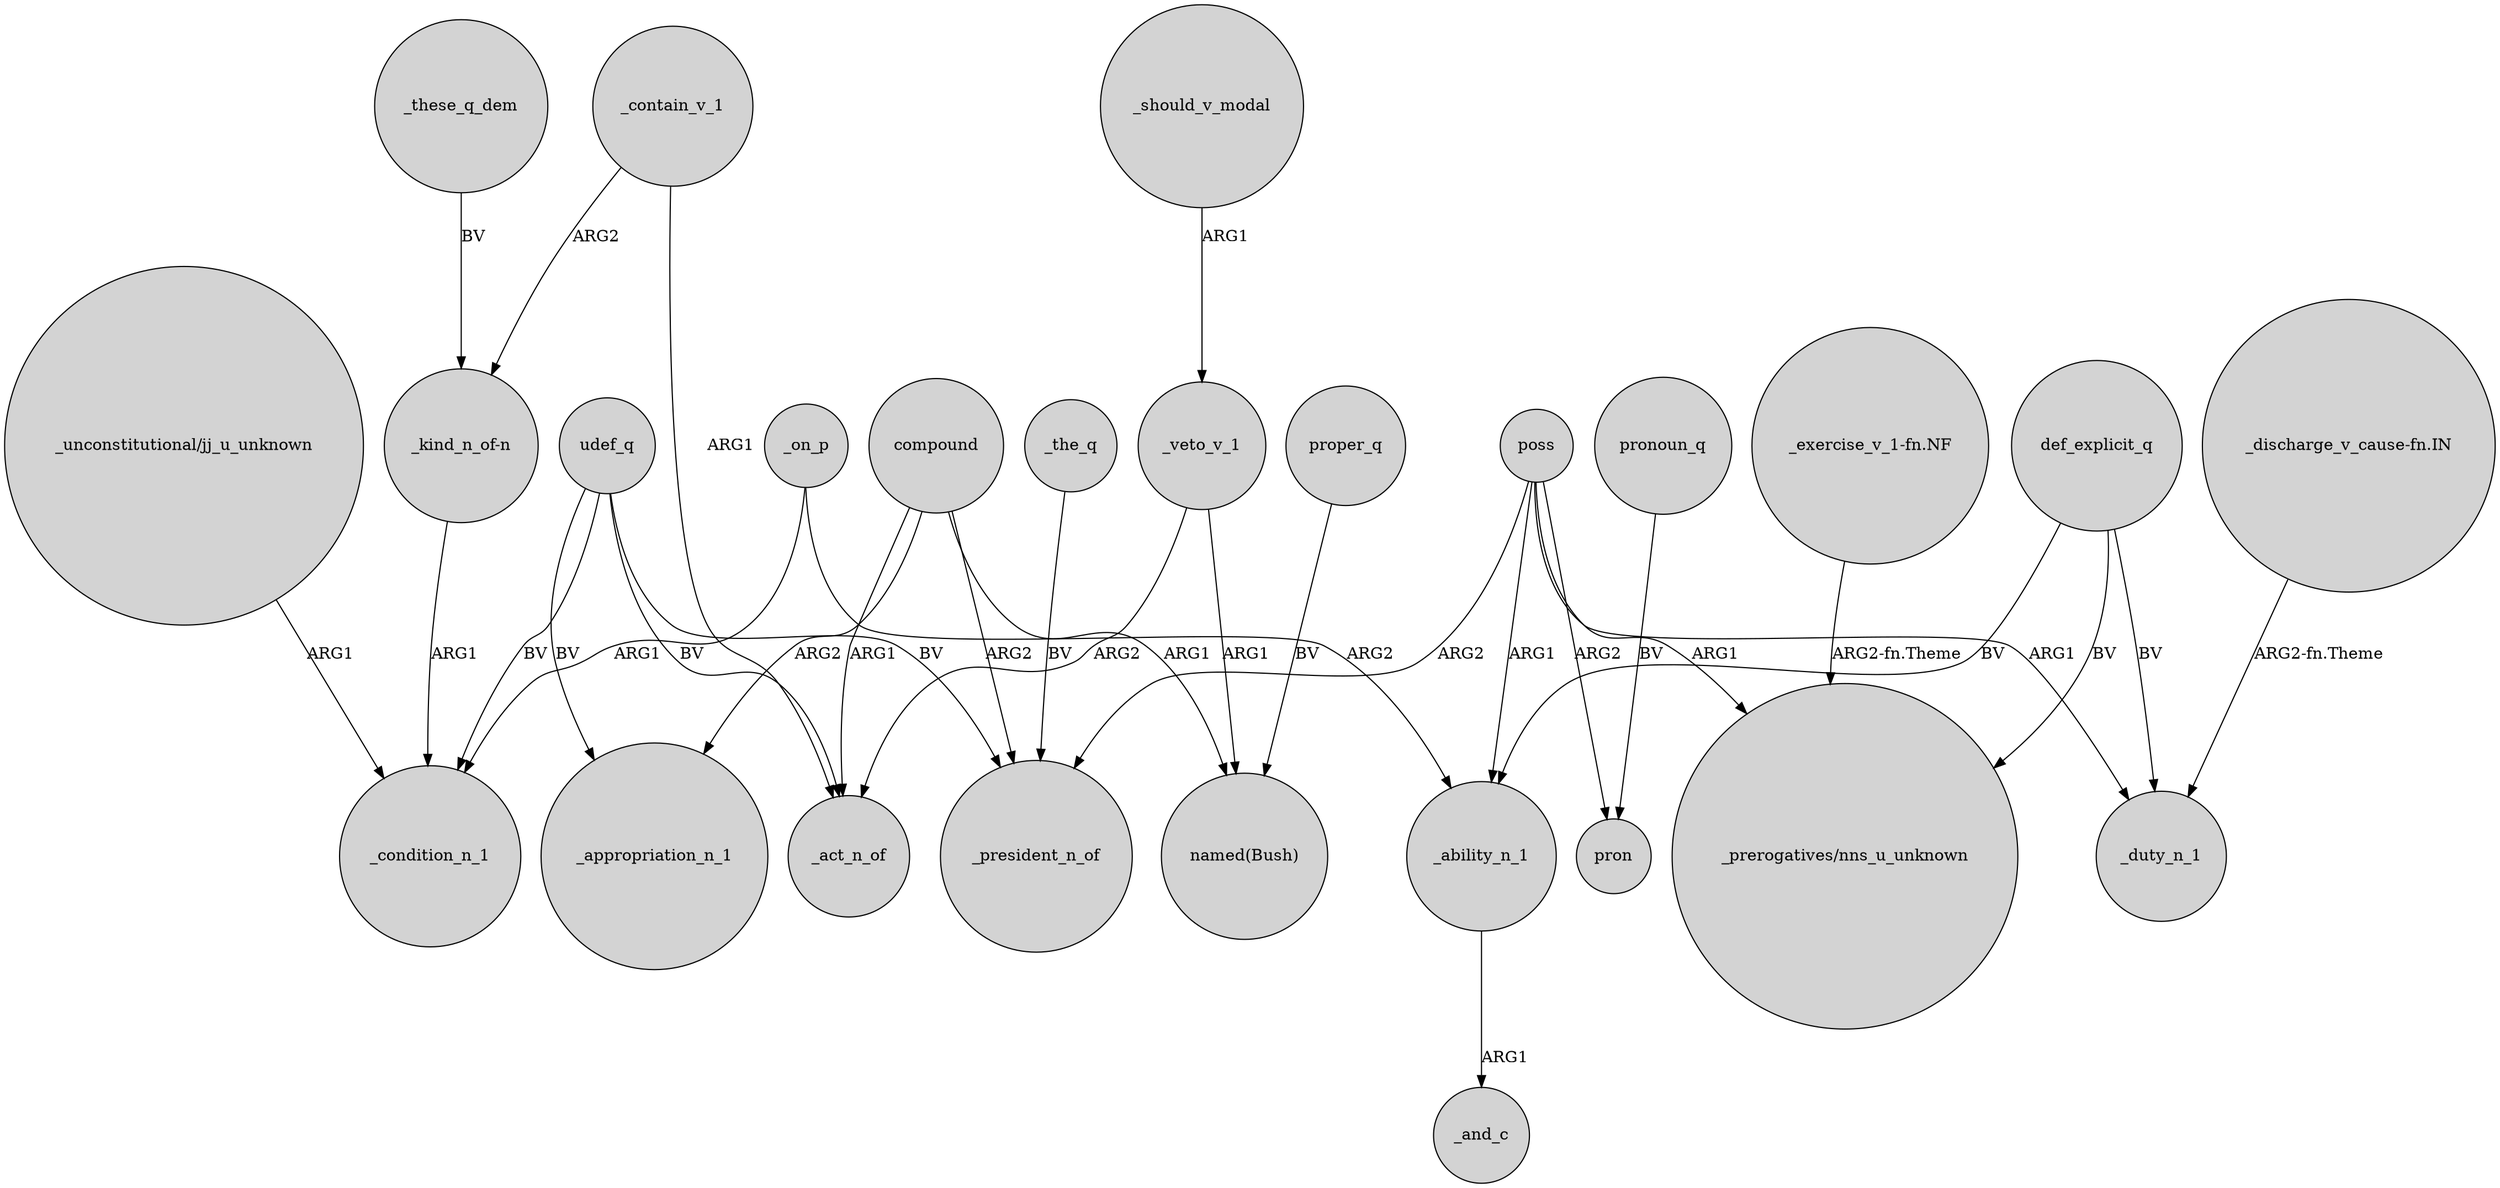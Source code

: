 digraph {
	node [shape=circle style=filled]
	_contain_v_1 -> "_kind_n_of-n" [label=ARG2]
	compound -> _president_n_of [label=ARG2]
	"_kind_n_of-n" -> _condition_n_1 [label=ARG1]
	poss -> pron [label=ARG2]
	_on_p -> _ability_n_1 [label=ARG2]
	def_explicit_q -> "_prerogatives/nns_u_unknown" [label=BV]
	udef_q -> _appropriation_n_1 [label=BV]
	"_exercise_v_1-fn.NF" -> "_prerogatives/nns_u_unknown" [label="ARG2-fn.Theme"]
	_veto_v_1 -> _act_n_of [label=ARG2]
	"_discharge_v_cause-fn.IN" -> _duty_n_1 [label="ARG2-fn.Theme"]
	udef_q -> _act_n_of [label=BV]
	poss -> _ability_n_1 [label=ARG1]
	udef_q -> _condition_n_1 [label=BV]
	def_explicit_q -> _ability_n_1 [label=BV]
	def_explicit_q -> _duty_n_1 [label=BV]
	pronoun_q -> pron [label=BV]
	poss -> "_prerogatives/nns_u_unknown" [label=ARG1]
	_on_p -> _condition_n_1 [label=ARG1]
	udef_q -> _president_n_of [label=BV]
	_the_q -> _president_n_of [label=BV]
	proper_q -> "named(Bush)" [label=BV]
	_should_v_modal -> _veto_v_1 [label=ARG1]
	compound -> _appropriation_n_1 [label=ARG2]
	_these_q_dem -> "_kind_n_of-n" [label=BV]
	_contain_v_1 -> _act_n_of [label=ARG1]
	_ability_n_1 -> _and_c [label=ARG1]
	"_unconstitutional/jj_u_unknown" -> _condition_n_1 [label=ARG1]
	poss -> _duty_n_1 [label=ARG1]
	poss -> _president_n_of [label=ARG2]
	_veto_v_1 -> "named(Bush)" [label=ARG1]
	compound -> "named(Bush)" [label=ARG1]
	compound -> _act_n_of [label=ARG1]
}
